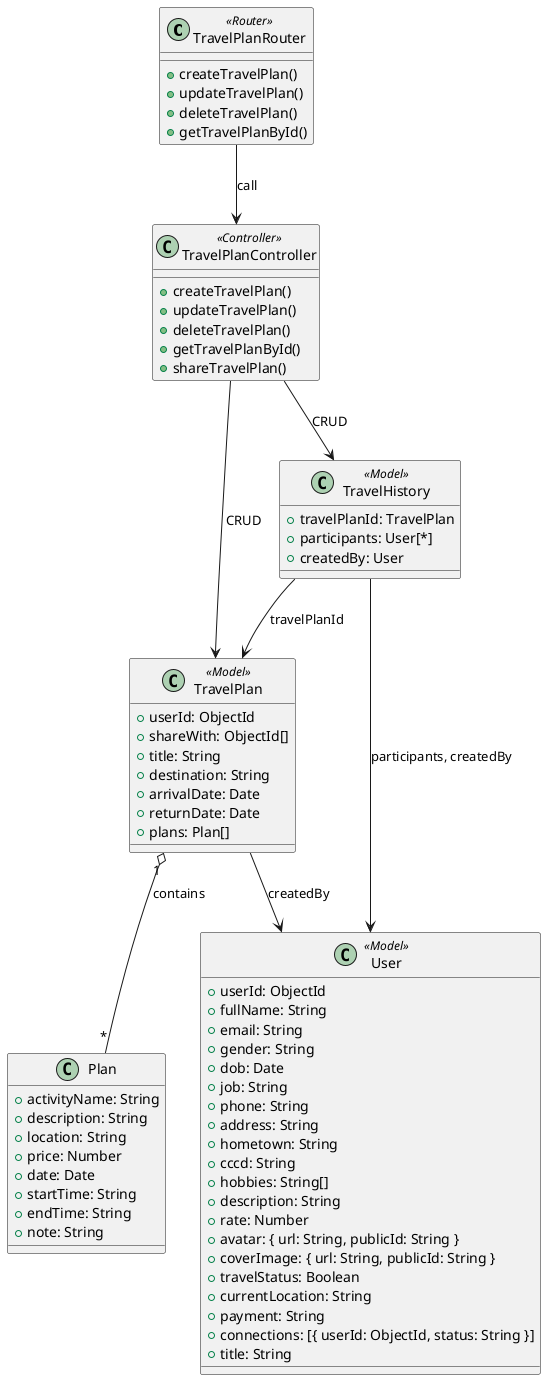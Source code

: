 @startuml
' ==== CONTROLLER & ROUTER LAYER ====
class TravelPlanRouter <<Router>> {
  +createTravelPlan()
  +updateTravelPlan()
  +deleteTravelPlan()
  +getTravelPlanById()
}
class TravelPlanController <<Controller>> {
  +createTravelPlan()
  +updateTravelPlan()
  +deleteTravelPlan()
  +getTravelPlanById()
  +shareTravelPlan()
}

' ==== DOMAIN MODELS ====
class TravelPlan <<Model>> {
  +userId: ObjectId
  +shareWith: ObjectId[]
  +title: String
  +destination: String
  +arrivalDate: Date
  +returnDate: Date
  +plans: Plan[]
}

class TravelHistory <<Model>> {
  +travelPlanId: TravelPlan
  +participants: User[*]
  +createdBy: User
}

class User <<Model>> {
  +userId: ObjectId
  +fullName: String
  +email: String
  +gender: String
  +dob: Date
  +job: String
  +phone: String
  +address: String
  +hometown: String
  +cccd: String
  +hobbies: String[]
  +description: String
  +rate: Number
  +avatar: { url: String, publicId: String }
  +coverImage: { url: String, publicId: String }
  +travelStatus: Boolean
  +currentLocation: String
  +payment: String
  +connections: [{ userId: ObjectId, status: String }]
  +title: String
}

class Plan {
  +activityName: String
  +description: String
  +location: String
  +price: Number
  +date: Date
  +startTime: String
  +endTime: String
  +note: String
}

' ==== RELATIONSHIPS ====
TravelPlanRouter --> TravelPlanController : call

TravelPlanController --> TravelPlan : CRUD
TravelPlanController --> TravelHistory : CRUD

TravelPlan --> User : createdBy
TravelHistory --> TravelPlan : travelPlanId
TravelHistory --> User : participants, createdBy

TravelPlan "1" o-- "*" Plan : contains

@enduml
